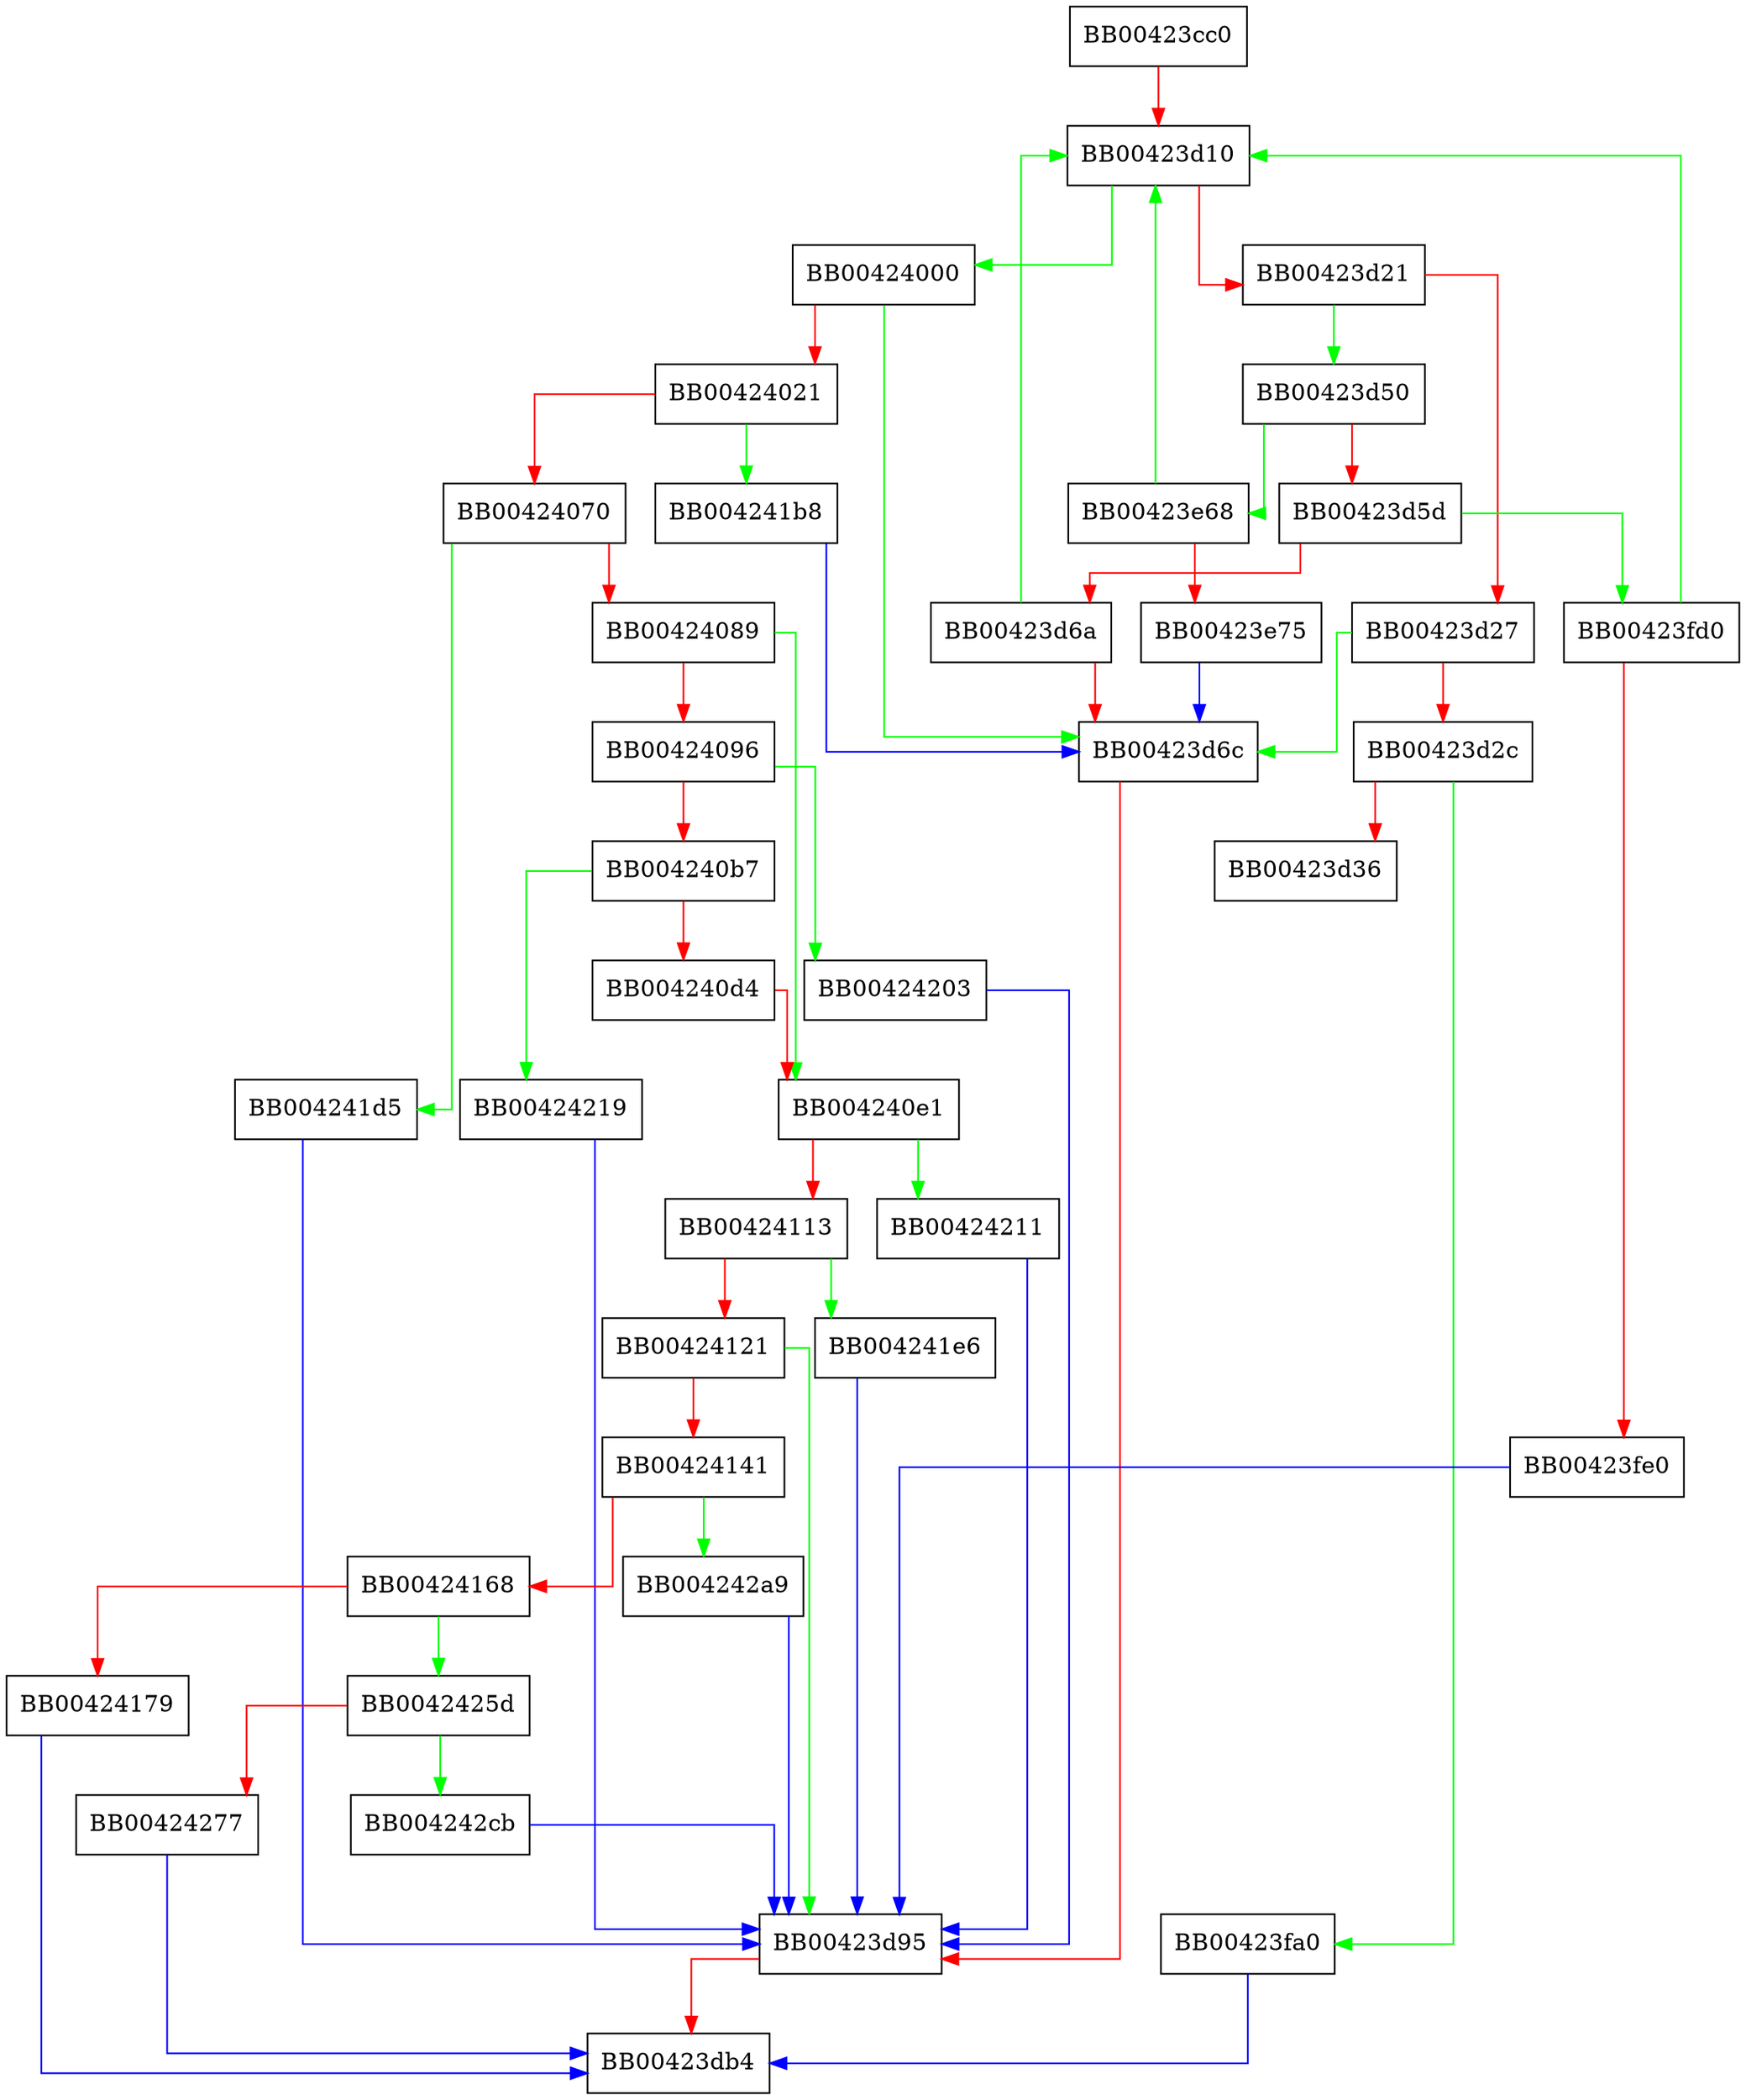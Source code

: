 digraph kdf_main {
  node [shape="box"];
  graph [splines=ortho];
  BB00423cc0 -> BB00423d10 [color="red"];
  BB00423d10 -> BB00424000 [color="green"];
  BB00423d10 -> BB00423d21 [color="red"];
  BB00423d21 -> BB00423d50 [color="green"];
  BB00423d21 -> BB00423d27 [color="red"];
  BB00423d27 -> BB00423d6c [color="green"];
  BB00423d27 -> BB00423d2c [color="red"];
  BB00423d2c -> BB00423fa0 [color="green"];
  BB00423d2c -> BB00423d36 [color="red"];
  BB00423d50 -> BB00423e68 [color="green"];
  BB00423d50 -> BB00423d5d [color="red"];
  BB00423d5d -> BB00423fd0 [color="green"];
  BB00423d5d -> BB00423d6a [color="red"];
  BB00423d6a -> BB00423d10 [color="green"];
  BB00423d6a -> BB00423d6c [color="red"];
  BB00423d6c -> BB00423d95 [color="red"];
  BB00423d95 -> BB00423db4 [color="red"];
  BB00423e68 -> BB00423d10 [color="green"];
  BB00423e68 -> BB00423e75 [color="red"];
  BB00423e75 -> BB00423d6c [color="blue"];
  BB00423fa0 -> BB00423db4 [color="blue"];
  BB00423fd0 -> BB00423d10 [color="green"];
  BB00423fd0 -> BB00423fe0 [color="red"];
  BB00423fe0 -> BB00423d95 [color="blue"];
  BB00424000 -> BB00423d6c [color="green"];
  BB00424000 -> BB00424021 [color="red"];
  BB00424021 -> BB004241b8 [color="green"];
  BB00424021 -> BB00424070 [color="red"];
  BB00424070 -> BB004241d5 [color="green"];
  BB00424070 -> BB00424089 [color="red"];
  BB00424089 -> BB004240e1 [color="green"];
  BB00424089 -> BB00424096 [color="red"];
  BB00424096 -> BB00424203 [color="green"];
  BB00424096 -> BB004240b7 [color="red"];
  BB004240b7 -> BB00424219 [color="green"];
  BB004240b7 -> BB004240d4 [color="red"];
  BB004240d4 -> BB004240e1 [color="red"];
  BB004240e1 -> BB00424211 [color="green"];
  BB004240e1 -> BB00424113 [color="red"];
  BB00424113 -> BB004241e6 [color="green"];
  BB00424113 -> BB00424121 [color="red"];
  BB00424121 -> BB00423d95 [color="green"];
  BB00424121 -> BB00424141 [color="red"];
  BB00424141 -> BB004242a9 [color="green"];
  BB00424141 -> BB00424168 [color="red"];
  BB00424168 -> BB0042425d [color="green"];
  BB00424168 -> BB00424179 [color="red"];
  BB00424179 -> BB00423db4 [color="blue"];
  BB004241b8 -> BB00423d6c [color="blue"];
  BB004241d5 -> BB00423d95 [color="blue"];
  BB004241e6 -> BB00423d95 [color="blue"];
  BB00424203 -> BB00423d95 [color="blue"];
  BB00424211 -> BB00423d95 [color="blue"];
  BB00424219 -> BB00423d95 [color="blue"];
  BB0042425d -> BB004242cb [color="green"];
  BB0042425d -> BB00424277 [color="red"];
  BB00424277 -> BB00423db4 [color="blue"];
  BB004242a9 -> BB00423d95 [color="blue"];
  BB004242cb -> BB00423d95 [color="blue"];
}